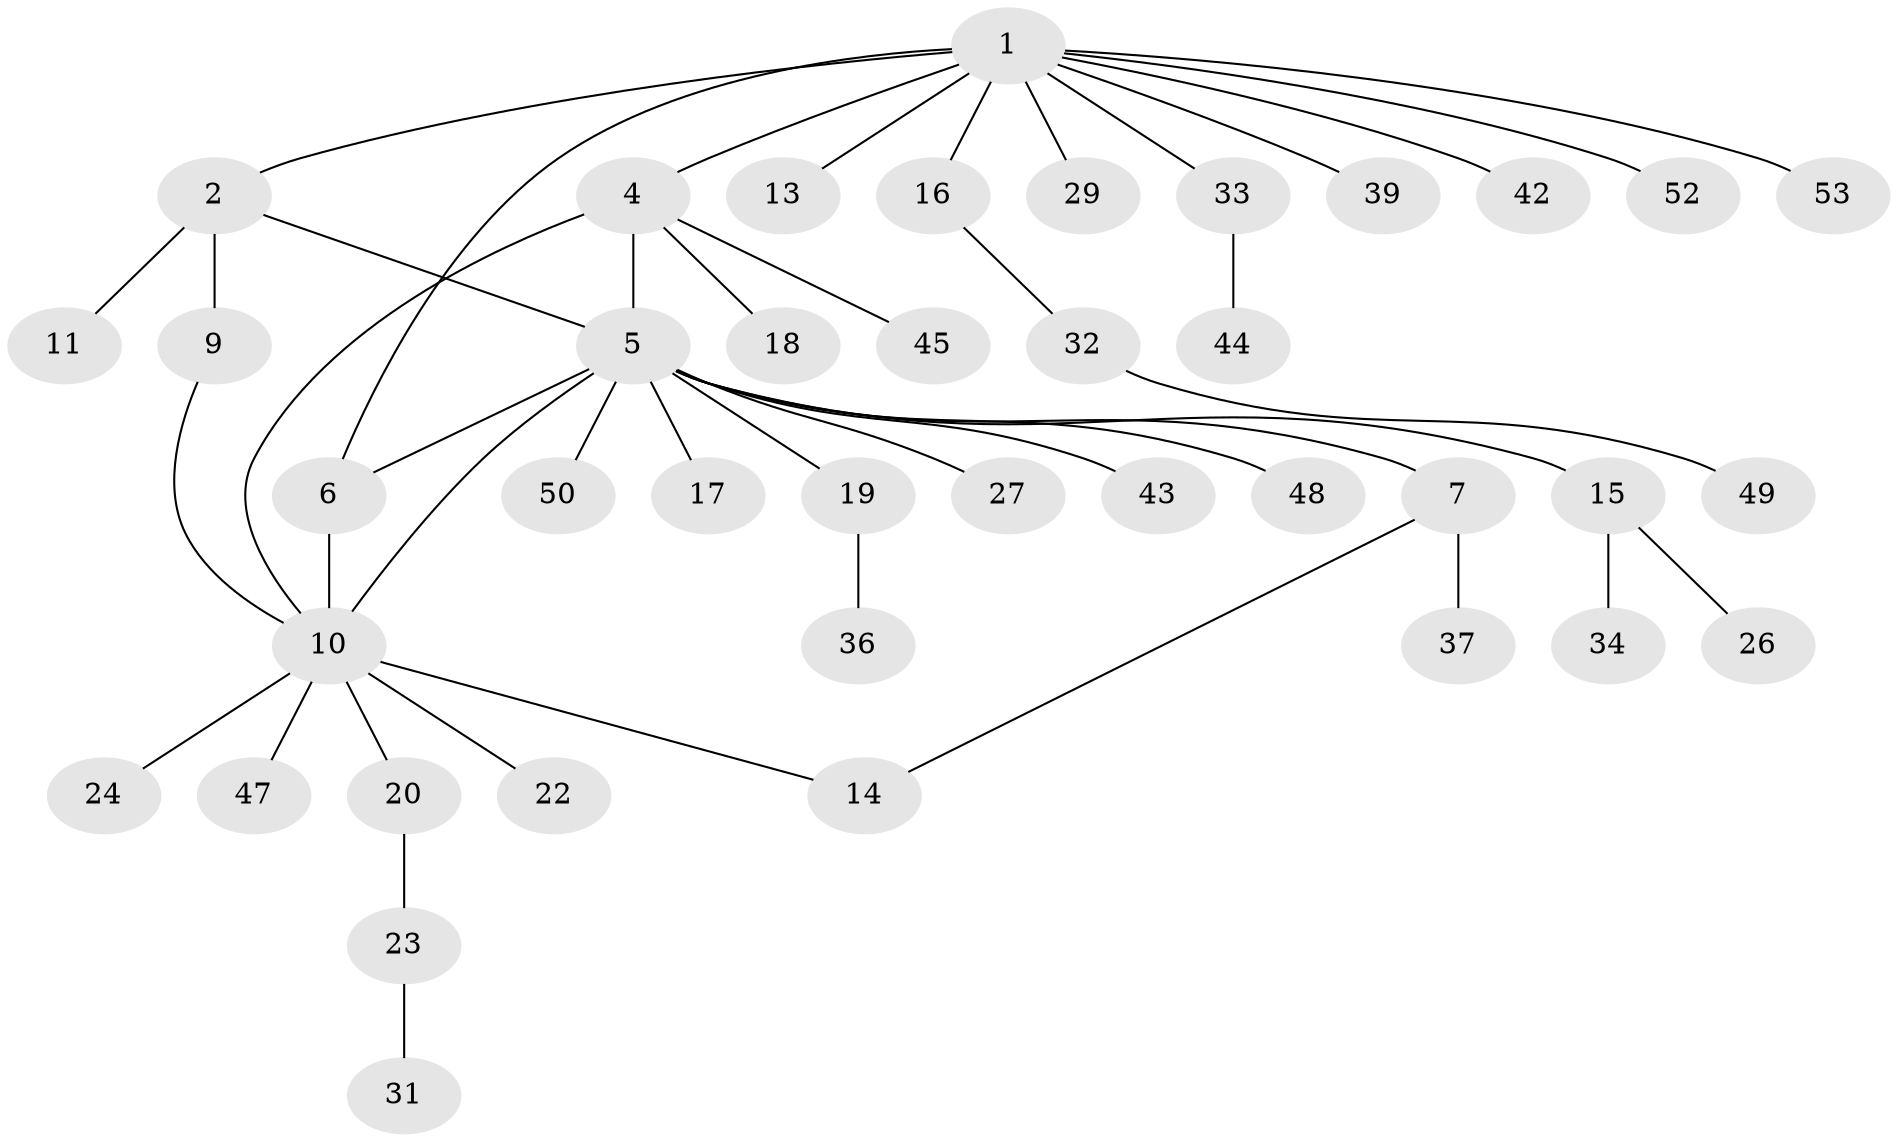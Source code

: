 // original degree distribution, {7: 0.03773584905660377, 5: 0.03773584905660377, 4: 0.05660377358490566, 10: 0.03773584905660377, 2: 0.22641509433962265, 1: 0.5471698113207547, 3: 0.05660377358490566}
// Generated by graph-tools (version 1.1) at 2025/11/02/27/25 16:11:32]
// undirected, 40 vertices, 45 edges
graph export_dot {
graph [start="1"]
  node [color=gray90,style=filled];
  1 [super="+3"];
  2 [super="+35"];
  4 [super="+12"];
  5 [super="+8"];
  6;
  7 [super="+46"];
  9;
  10 [super="+21"];
  11;
  13 [super="+28"];
  14;
  15 [super="+25"];
  16;
  17;
  18;
  19 [super="+40"];
  20 [super="+38"];
  22;
  23 [super="+30"];
  24;
  26;
  27;
  29;
  31;
  32 [super="+41"];
  33;
  34;
  36;
  37;
  39;
  42;
  43;
  44 [super="+51"];
  45;
  47;
  48;
  49;
  50;
  52;
  53;
  1 -- 2;
  1 -- 6 [weight=2];
  1 -- 16;
  1 -- 29;
  1 -- 33;
  1 -- 52;
  1 -- 4;
  1 -- 53;
  1 -- 39;
  1 -- 42;
  1 -- 13;
  2 -- 9;
  2 -- 11;
  2 -- 5;
  4 -- 10;
  4 -- 18;
  4 -- 5;
  4 -- 45;
  5 -- 6;
  5 -- 15;
  5 -- 43;
  5 -- 7;
  5 -- 10;
  5 -- 48;
  5 -- 17;
  5 -- 50;
  5 -- 19;
  5 -- 27;
  6 -- 10;
  7 -- 14;
  7 -- 37;
  9 -- 10;
  10 -- 14;
  10 -- 20;
  10 -- 22;
  10 -- 24;
  10 -- 47;
  15 -- 34;
  15 -- 26;
  16 -- 32;
  19 -- 36;
  20 -- 23;
  23 -- 31;
  32 -- 49;
  33 -- 44;
}
